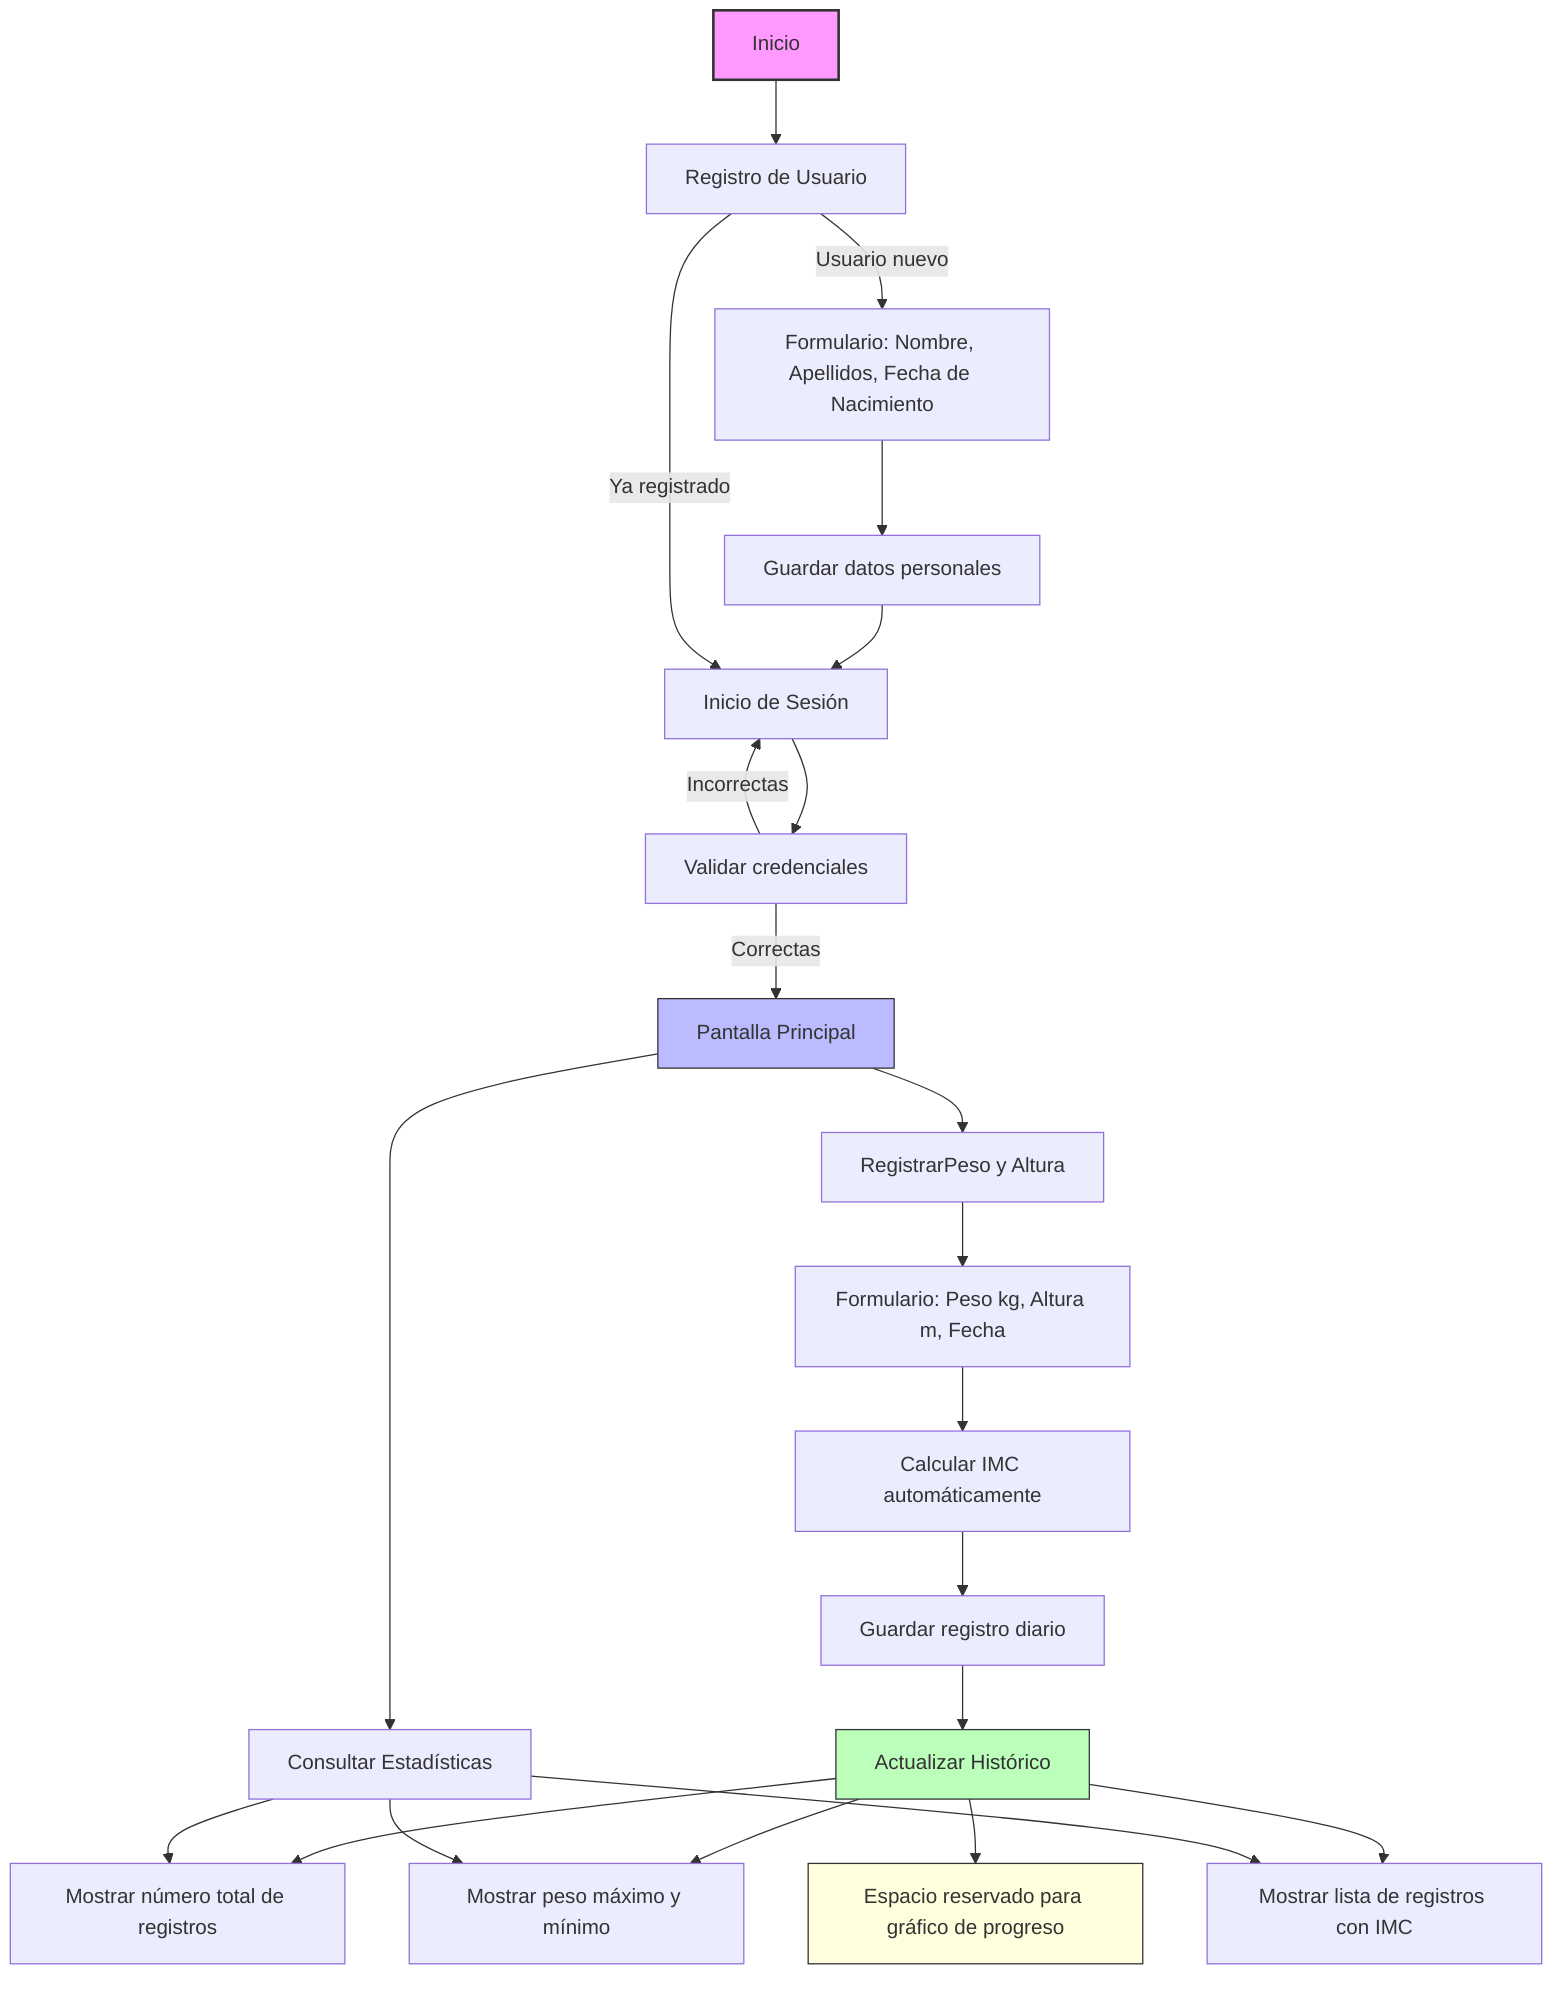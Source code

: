 flowchart TD
    A[Inicio] --> B[Registro de Usuario]
    B -->|Usuario nuevo| C[Formulario: Nombre, Apellidos, Fecha de Nacimiento]
    C --> D[Guardar datos personales]
    D --> E[Inicio de Sesión]
    B -->|Ya registrado| E

    E --> F[Validar credenciales]
    F -->|Correctas| G[Pantalla Principal]
    F -->|Incorrectas| E

    G --> H[RegistrarPeso y Altura]
    H --> I[Formulario: Peso kg, Altura m, Fecha]
    I --> J[Calcular IMC automáticamente]
    J --> K[Guardar registro diario]

    K --> L[Actualizar Histórico]
    L --> M[Mostrar número total de registros]
    L --> N[Mostrar peso máximo y mínimo]
    L --> O[Mostrar lista de registros con IMC]
    L --> P[Espacio reservado para gráfico de progreso]

    G --> Q[Consultar Estadísticas]
    Q --> M
    Q --> N
    Q --> O

    style A fill:#f9f,stroke:#333,stroke-width:2px
    style G fill:#bbf,stroke:#333,stroke-width:1px
    style L fill:#bfb,stroke:#333,stroke-width:1px
    style P fill:#ffd,stroke:#333,stroke-width:1px